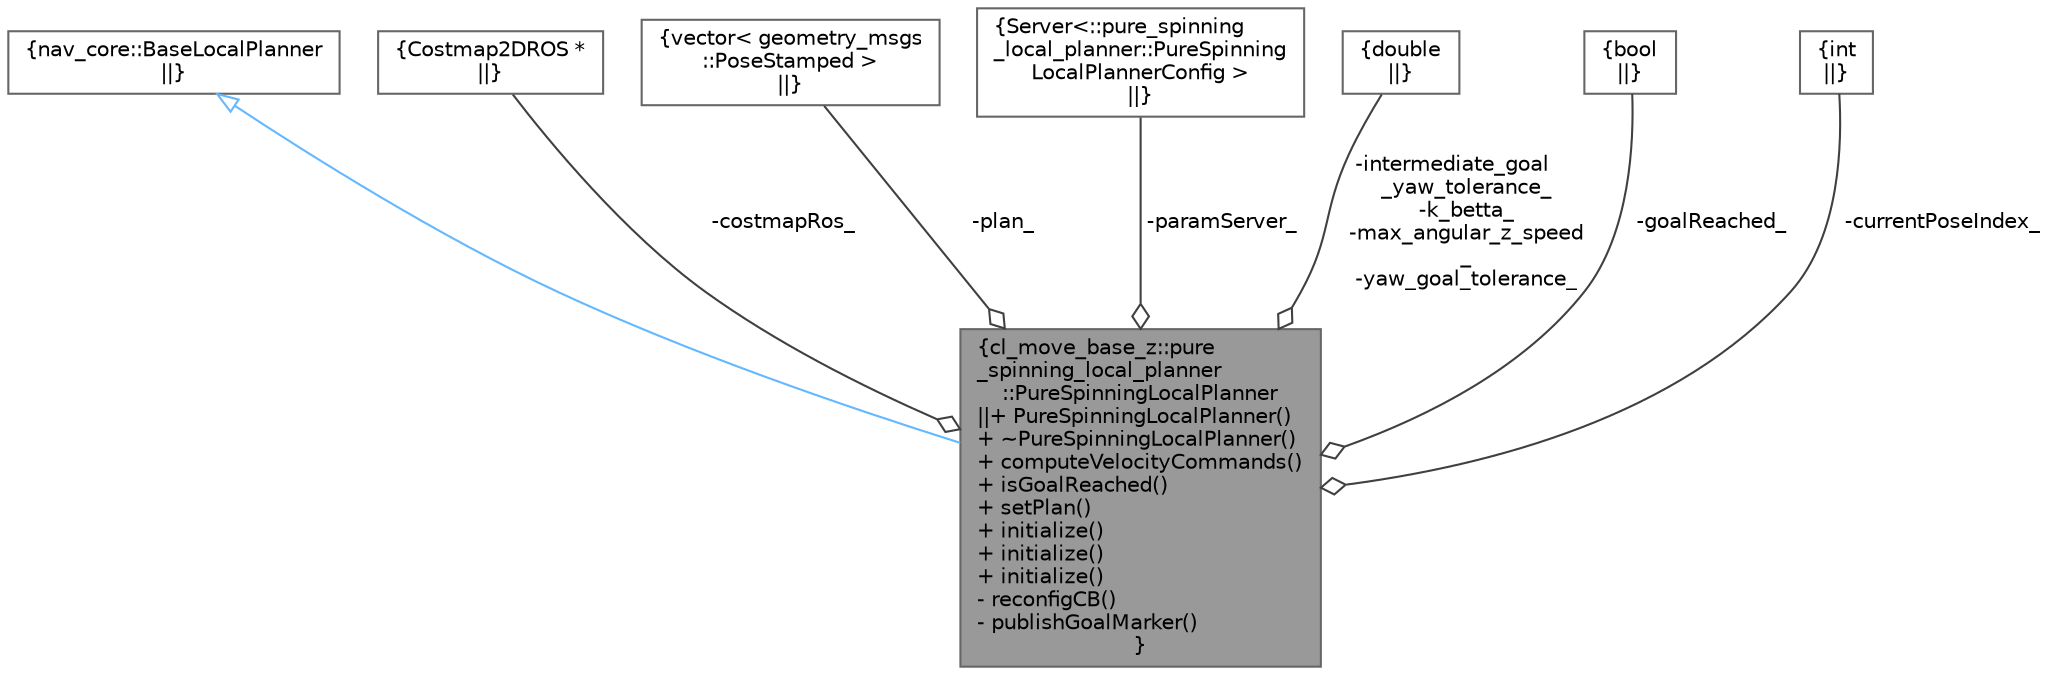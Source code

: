digraph "cl_move_base_z::pure_spinning_local_planner::PureSpinningLocalPlanner"
{
 // LATEX_PDF_SIZE
  bgcolor="transparent";
  edge [fontname=Helvetica,fontsize=10,labelfontname=Helvetica,labelfontsize=10];
  node [fontname=Helvetica,fontsize=10,shape=box,height=0.2,width=0.4];
  Node1 [label="{cl_move_base_z::pure\l_spinning_local_planner\l::PureSpinningLocalPlanner\n||+ PureSpinningLocalPlanner()\l+ ~PureSpinningLocalPlanner()\l+ computeVelocityCommands()\l+ isGoalReached()\l+ setPlan()\l+ initialize()\l+ initialize()\l+ initialize()\l- reconfigCB()\l- publishGoalMarker()\l}",height=0.2,width=0.4,color="gray40", fillcolor="grey60", style="filled", fontcolor="black",tooltip=" "];
  Node2 -> Node1 [dir="back",color="steelblue1",style="solid",arrowtail="onormal"];
  Node2 [label="{nav_core::BaseLocalPlanner\n||}",height=0.2,width=0.4,color="gray40", fillcolor="white", style="filled",tooltip=" "];
  Node3 -> Node1 [color="grey25",style="solid",label=" -costmapRos_" ,arrowhead="odiamond"];
  Node3 [label="{Costmap2DROS *\n||}",height=0.2,width=0.4,color="gray40", fillcolor="white", style="filled",tooltip=" "];
  Node4 -> Node1 [color="grey25",style="solid",label=" -plan_" ,arrowhead="odiamond"];
  Node4 [label="{vector\< geometry_msgs\l::PoseStamped \>\n||}",height=0.2,width=0.4,color="gray40", fillcolor="white", style="filled",tooltip=" "];
  Node5 -> Node1 [color="grey25",style="solid",label=" -paramServer_" ,arrowhead="odiamond"];
  Node5 [label="{Server\<::pure_spinning\l_local_planner::PureSpinning\lLocalPlannerConfig \>\n||}",height=0.2,width=0.4,color="gray40", fillcolor="white", style="filled",tooltip=" "];
  Node6 -> Node1 [color="grey25",style="solid",label=" -intermediate_goal\l_yaw_tolerance_\n-k_betta_\n-max_angular_z_speed\l_\n-yaw_goal_tolerance_" ,arrowhead="odiamond"];
  Node6 [label="{double\n||}",height=0.2,width=0.4,color="gray40", fillcolor="white", style="filled",tooltip=" "];
  Node7 -> Node1 [color="grey25",style="solid",label=" -goalReached_" ,arrowhead="odiamond"];
  Node7 [label="{bool\n||}",height=0.2,width=0.4,color="gray40", fillcolor="white", style="filled",URL="$classbool.html",tooltip=" "];
  Node8 -> Node1 [color="grey25",style="solid",label=" -currentPoseIndex_" ,arrowhead="odiamond"];
  Node8 [label="{int\n||}",height=0.2,width=0.4,color="gray40", fillcolor="white", style="filled",tooltip=" "];
}
